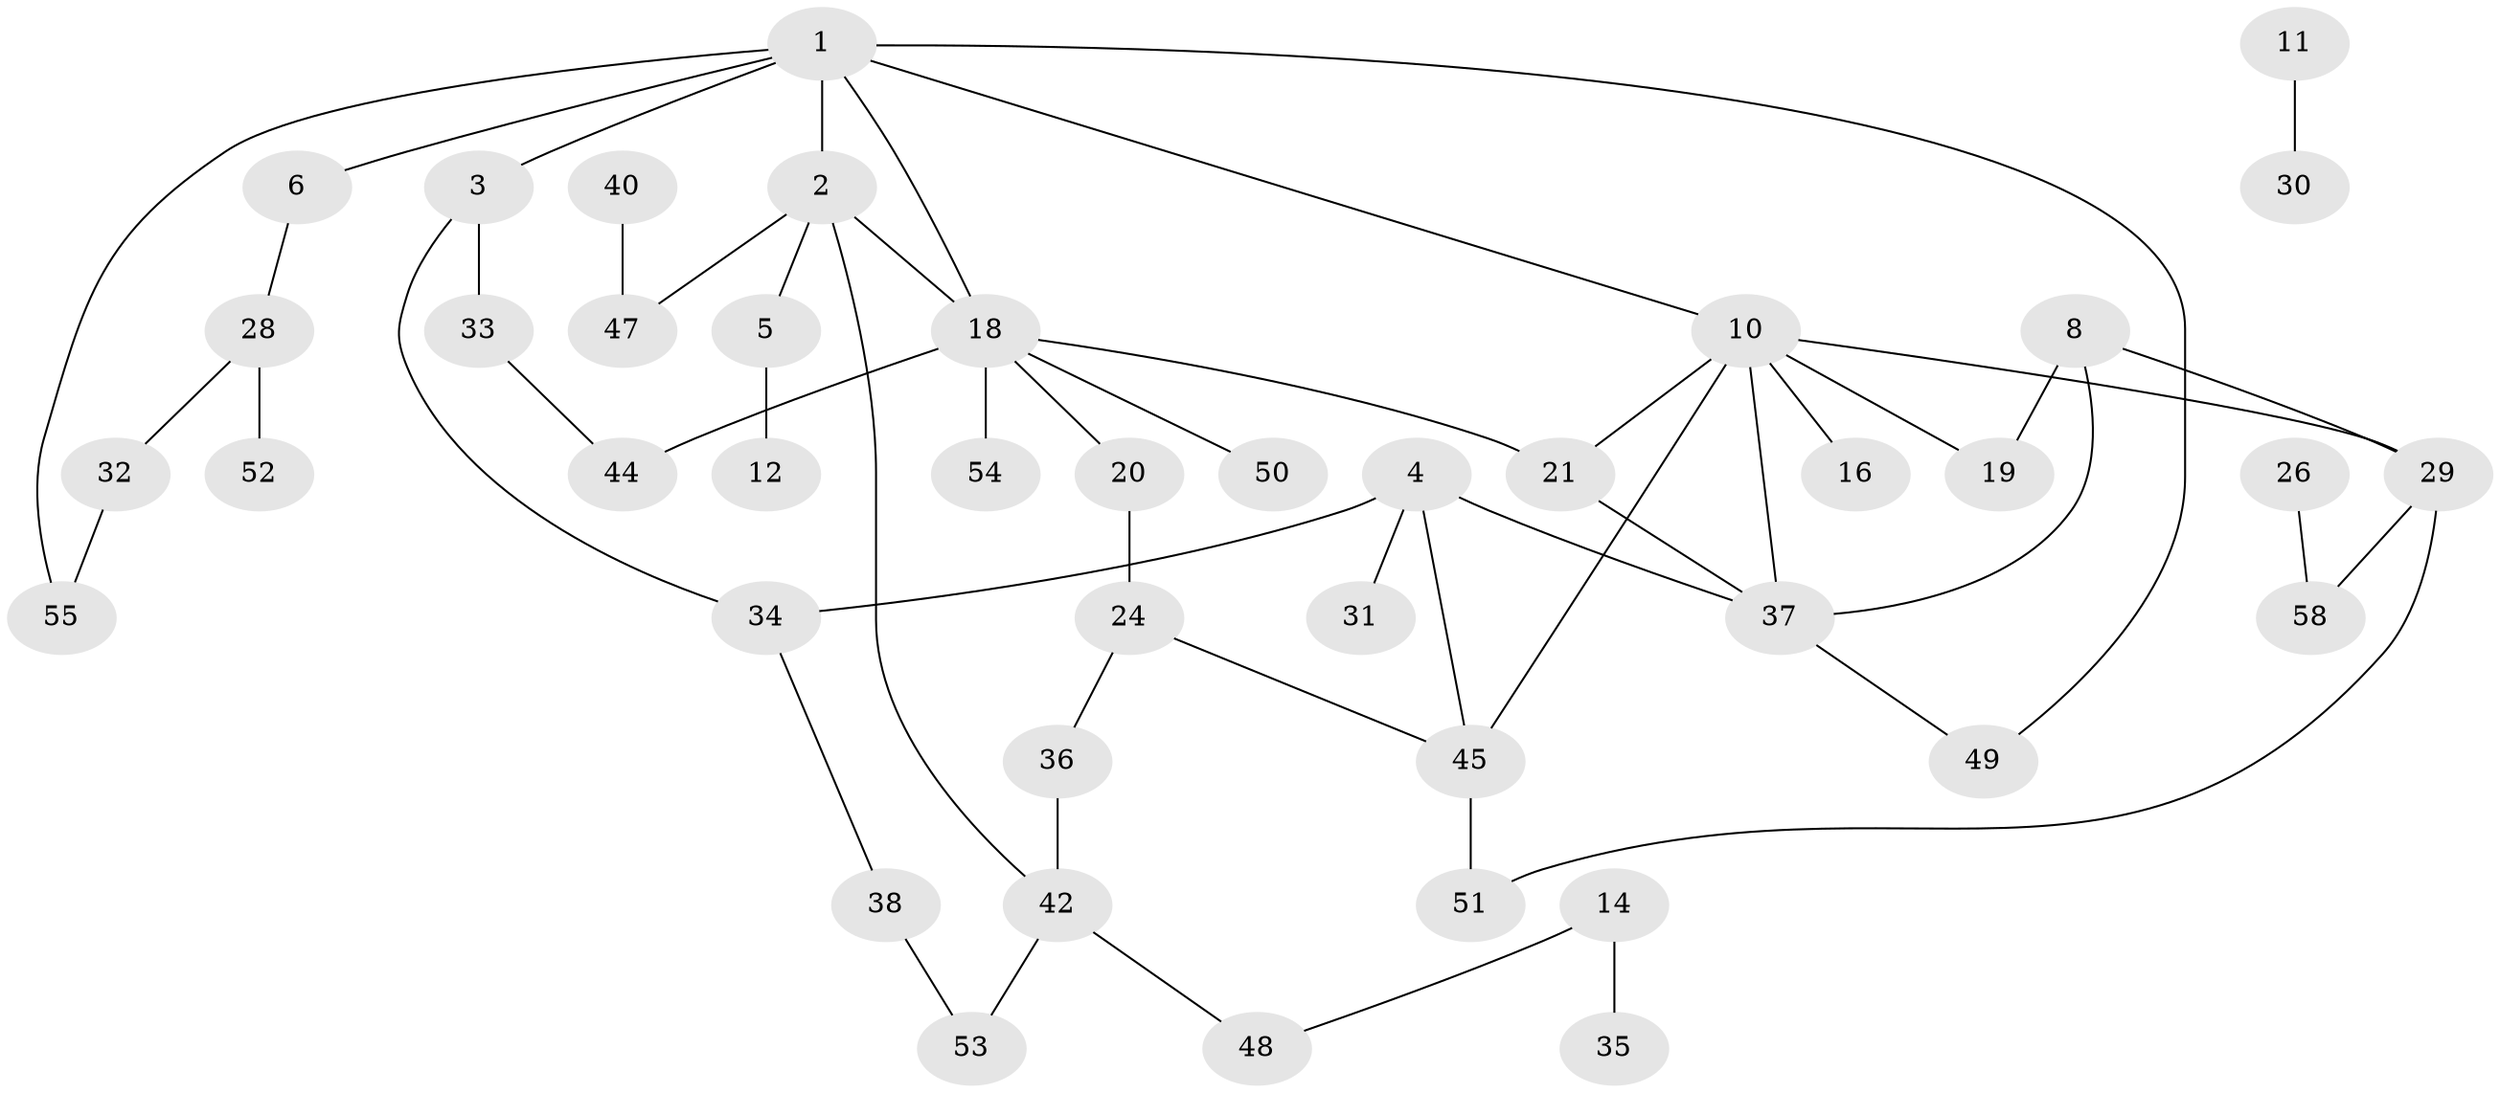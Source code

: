 // original degree distribution, {3: 0.18421052631578946, 4: 0.11403508771929824, 2: 0.22807017543859648, 0: 0.09649122807017543, 1: 0.3508771929824561, 5: 0.02631578947368421}
// Generated by graph-tools (version 1.1) at 2025/48/03/04/25 22:48:29]
// undirected, 43 vertices, 55 edges
graph export_dot {
  node [color=gray90,style=filled];
  1;
  2;
  3;
  4;
  5;
  6;
  8;
  10;
  11;
  12;
  14;
  16;
  18;
  19;
  20;
  21;
  24;
  26;
  28;
  29;
  30;
  31;
  32;
  33;
  34;
  35;
  36;
  37;
  38;
  40;
  42;
  44;
  45;
  47;
  48;
  49;
  50;
  51;
  52;
  53;
  54;
  55;
  58;
  1 -- 2 [weight=1.0];
  1 -- 3 [weight=1.0];
  1 -- 6 [weight=1.0];
  1 -- 10 [weight=1.0];
  1 -- 18 [weight=1.0];
  1 -- 49 [weight=1.0];
  1 -- 55 [weight=1.0];
  2 -- 5 [weight=1.0];
  2 -- 18 [weight=1.0];
  2 -- 42 [weight=1.0];
  2 -- 47 [weight=1.0];
  3 -- 33 [weight=1.0];
  3 -- 34 [weight=1.0];
  4 -- 31 [weight=1.0];
  4 -- 34 [weight=1.0];
  4 -- 37 [weight=1.0];
  4 -- 45 [weight=1.0];
  5 -- 12 [weight=1.0];
  6 -- 28 [weight=1.0];
  8 -- 19 [weight=1.0];
  8 -- 29 [weight=1.0];
  8 -- 37 [weight=1.0];
  10 -- 16 [weight=1.0];
  10 -- 19 [weight=1.0];
  10 -- 21 [weight=1.0];
  10 -- 29 [weight=1.0];
  10 -- 37 [weight=1.0];
  10 -- 45 [weight=1.0];
  11 -- 30 [weight=1.0];
  14 -- 35 [weight=1.0];
  14 -- 48 [weight=1.0];
  18 -- 20 [weight=1.0];
  18 -- 21 [weight=1.0];
  18 -- 44 [weight=2.0];
  18 -- 50 [weight=1.0];
  18 -- 54 [weight=1.0];
  20 -- 24 [weight=1.0];
  21 -- 37 [weight=1.0];
  24 -- 36 [weight=1.0];
  24 -- 45 [weight=1.0];
  26 -- 58 [weight=1.0];
  28 -- 32 [weight=1.0];
  28 -- 52 [weight=1.0];
  29 -- 51 [weight=1.0];
  29 -- 58 [weight=1.0];
  32 -- 55 [weight=1.0];
  33 -- 44 [weight=1.0];
  34 -- 38 [weight=1.0];
  36 -- 42 [weight=2.0];
  37 -- 49 [weight=1.0];
  38 -- 53 [weight=1.0];
  40 -- 47 [weight=3.0];
  42 -- 48 [weight=1.0];
  42 -- 53 [weight=1.0];
  45 -- 51 [weight=1.0];
}
